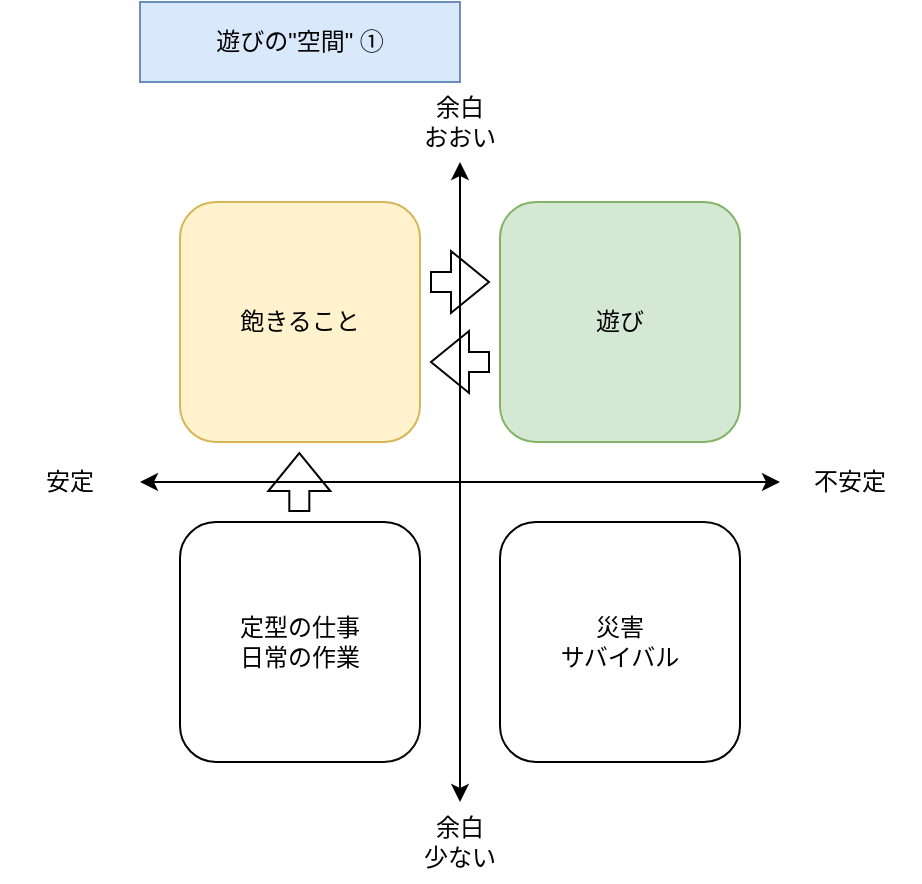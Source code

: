 <mxfile version="28.0.7">
  <diagram name="ページ1" id="5z0QLxjCDmGpfmo5USfk">
    <mxGraphModel dx="685" dy="573" grid="1" gridSize="10" guides="1" tooltips="1" connect="1" arrows="1" fold="1" page="1" pageScale="1" pageWidth="1654" pageHeight="1169" math="0" shadow="0">
      <root>
        <mxCell id="0" />
        <mxCell id="1" parent="0" />
        <mxCell id="EhSUfmbXzbKoXt8E2dOw-5" value="" style="endArrow=classic;startArrow=classic;html=1;rounded=0;" edge="1" parent="1">
          <mxGeometry width="50" height="50" relative="1" as="geometry">
            <mxPoint x="80" y="280" as="sourcePoint" />
            <mxPoint x="400" y="280" as="targetPoint" />
          </mxGeometry>
        </mxCell>
        <mxCell id="EhSUfmbXzbKoXt8E2dOw-7" value="" style="endArrow=classic;startArrow=classic;html=1;rounded=0;" edge="1" parent="1">
          <mxGeometry width="50" height="50" relative="1" as="geometry">
            <mxPoint x="240" y="120" as="sourcePoint" />
            <mxPoint x="240" y="440" as="targetPoint" />
          </mxGeometry>
        </mxCell>
        <mxCell id="EhSUfmbXzbKoXt8E2dOw-1" value="遊びの&quot;空間&quot; ①" style="text;html=1;align=center;verticalAlign=middle;whiteSpace=wrap;rounded=0;fillColor=#dae8fc;strokeColor=#6c8ebf;" vertex="1" parent="1">
          <mxGeometry x="80" y="40" width="160" height="40" as="geometry" />
        </mxCell>
        <mxCell id="EhSUfmbXzbKoXt8E2dOw-4" value="安定" style="text;html=1;align=center;verticalAlign=middle;whiteSpace=wrap;rounded=0;" vertex="1" parent="1">
          <mxGeometry x="10" y="260" width="70" height="40" as="geometry" />
        </mxCell>
        <mxCell id="EhSUfmbXzbKoXt8E2dOw-6" value="不安定" style="text;html=1;align=center;verticalAlign=middle;whiteSpace=wrap;rounded=0;" vertex="1" parent="1">
          <mxGeometry x="400" y="260" width="70" height="40" as="geometry" />
        </mxCell>
        <mxCell id="EhSUfmbXzbKoXt8E2dOw-8" value="余白&lt;div&gt;おおい&lt;/div&gt;" style="text;html=1;align=center;verticalAlign=middle;whiteSpace=wrap;rounded=0;" vertex="1" parent="1">
          <mxGeometry x="200" y="80" width="80" height="40" as="geometry" />
        </mxCell>
        <mxCell id="EhSUfmbXzbKoXt8E2dOw-9" value="余白&lt;div&gt;少ない&lt;/div&gt;" style="text;html=1;align=center;verticalAlign=middle;whiteSpace=wrap;rounded=0;" vertex="1" parent="1">
          <mxGeometry x="200" y="440" width="80" height="40" as="geometry" />
        </mxCell>
        <mxCell id="EhSUfmbXzbKoXt8E2dOw-10" value="飽きること" style="rounded=1;whiteSpace=wrap;html=1;fillColor=#fff2cc;strokeColor=#d6b656;" vertex="1" parent="1">
          <mxGeometry x="100" y="140" width="120" height="120" as="geometry" />
        </mxCell>
        <mxCell id="EhSUfmbXzbKoXt8E2dOw-11" value="遊び" style="rounded=1;whiteSpace=wrap;html=1;fillColor=#d5e8d4;strokeColor=#82b366;" vertex="1" parent="1">
          <mxGeometry x="260" y="140" width="120" height="120" as="geometry" />
        </mxCell>
        <mxCell id="EhSUfmbXzbKoXt8E2dOw-12" value="定型の仕事&lt;div&gt;日常の作業&lt;/div&gt;" style="rounded=1;whiteSpace=wrap;html=1;" vertex="1" parent="1">
          <mxGeometry x="100" y="300" width="120" height="120" as="geometry" />
        </mxCell>
        <mxCell id="EhSUfmbXzbKoXt8E2dOw-13" value="災害&lt;div&gt;サバイバル&lt;/div&gt;" style="rounded=1;whiteSpace=wrap;html=1;" vertex="1" parent="1">
          <mxGeometry x="260" y="300" width="120" height="120" as="geometry" />
        </mxCell>
        <mxCell id="EhSUfmbXzbKoXt8E2dOw-15" value="" style="shape=flexArrow;endArrow=classic;html=1;rounded=0;" edge="1" parent="1">
          <mxGeometry width="50" height="50" relative="1" as="geometry">
            <mxPoint x="225" y="180" as="sourcePoint" />
            <mxPoint x="255" y="180" as="targetPoint" />
          </mxGeometry>
        </mxCell>
        <mxCell id="EhSUfmbXzbKoXt8E2dOw-14" value="" style="shape=flexArrow;endArrow=classic;html=1;rounded=0;" edge="1" parent="1">
          <mxGeometry width="50" height="50" relative="1" as="geometry">
            <mxPoint x="159.66" y="295" as="sourcePoint" />
            <mxPoint x="159.66" y="265" as="targetPoint" />
          </mxGeometry>
        </mxCell>
        <mxCell id="EhSUfmbXzbKoXt8E2dOw-16" value="" style="shape=flexArrow;endArrow=classic;html=1;rounded=0;" edge="1" parent="1">
          <mxGeometry width="50" height="50" relative="1" as="geometry">
            <mxPoint x="255" y="220" as="sourcePoint" />
            <mxPoint x="225" y="220" as="targetPoint" />
          </mxGeometry>
        </mxCell>
      </root>
    </mxGraphModel>
  </diagram>
</mxfile>
